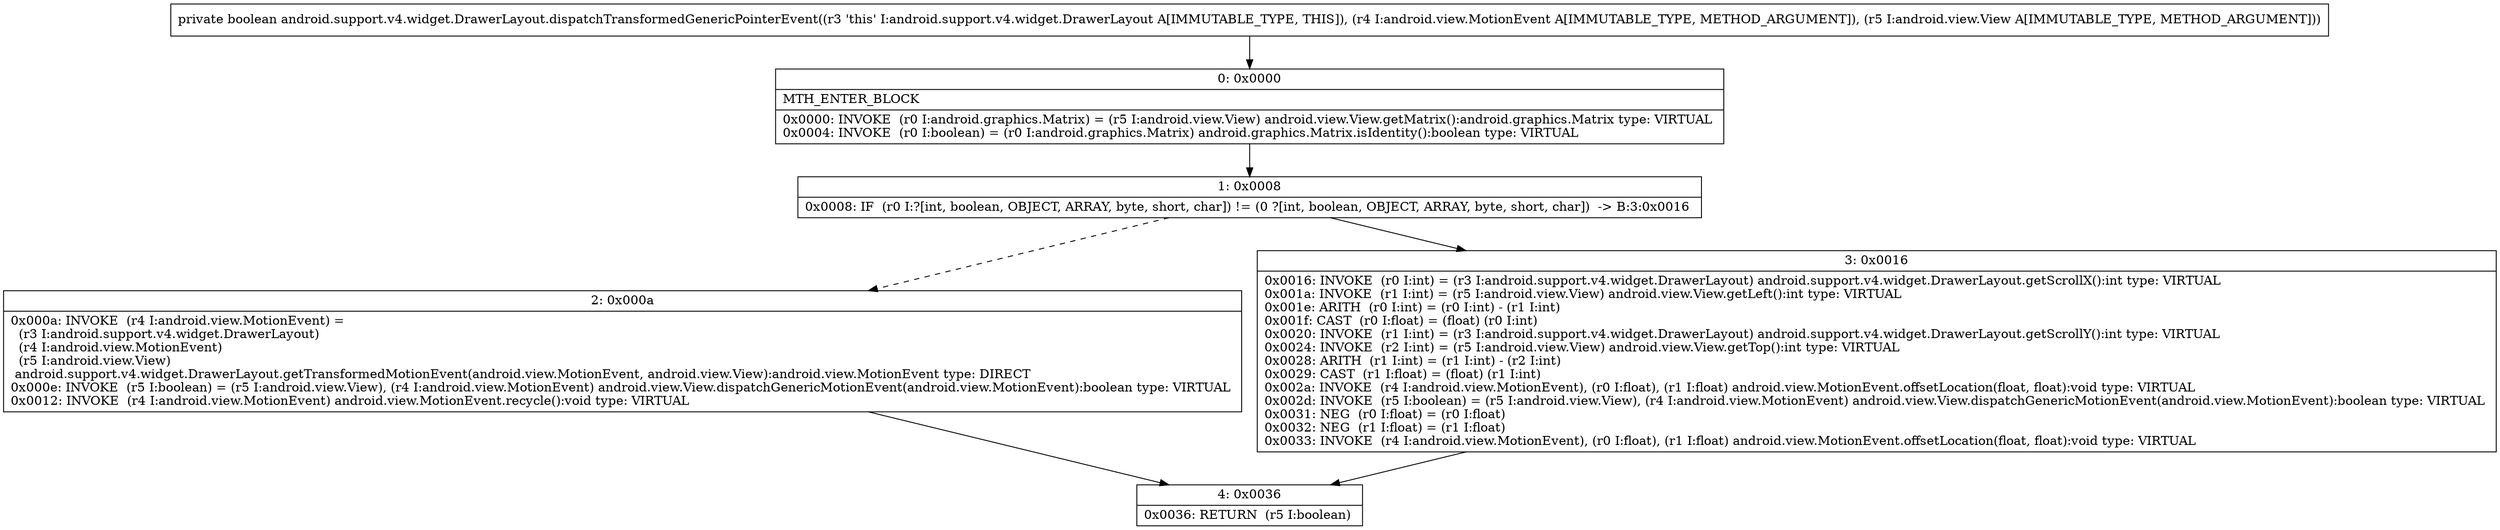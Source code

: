 digraph "CFG forandroid.support.v4.widget.DrawerLayout.dispatchTransformedGenericPointerEvent(Landroid\/view\/MotionEvent;Landroid\/view\/View;)Z" {
Node_0 [shape=record,label="{0\:\ 0x0000|MTH_ENTER_BLOCK\l|0x0000: INVOKE  (r0 I:android.graphics.Matrix) = (r5 I:android.view.View) android.view.View.getMatrix():android.graphics.Matrix type: VIRTUAL \l0x0004: INVOKE  (r0 I:boolean) = (r0 I:android.graphics.Matrix) android.graphics.Matrix.isIdentity():boolean type: VIRTUAL \l}"];
Node_1 [shape=record,label="{1\:\ 0x0008|0x0008: IF  (r0 I:?[int, boolean, OBJECT, ARRAY, byte, short, char]) != (0 ?[int, boolean, OBJECT, ARRAY, byte, short, char])  \-\> B:3:0x0016 \l}"];
Node_2 [shape=record,label="{2\:\ 0x000a|0x000a: INVOKE  (r4 I:android.view.MotionEvent) = \l  (r3 I:android.support.v4.widget.DrawerLayout)\l  (r4 I:android.view.MotionEvent)\l  (r5 I:android.view.View)\l android.support.v4.widget.DrawerLayout.getTransformedMotionEvent(android.view.MotionEvent, android.view.View):android.view.MotionEvent type: DIRECT \l0x000e: INVOKE  (r5 I:boolean) = (r5 I:android.view.View), (r4 I:android.view.MotionEvent) android.view.View.dispatchGenericMotionEvent(android.view.MotionEvent):boolean type: VIRTUAL \l0x0012: INVOKE  (r4 I:android.view.MotionEvent) android.view.MotionEvent.recycle():void type: VIRTUAL \l}"];
Node_3 [shape=record,label="{3\:\ 0x0016|0x0016: INVOKE  (r0 I:int) = (r3 I:android.support.v4.widget.DrawerLayout) android.support.v4.widget.DrawerLayout.getScrollX():int type: VIRTUAL \l0x001a: INVOKE  (r1 I:int) = (r5 I:android.view.View) android.view.View.getLeft():int type: VIRTUAL \l0x001e: ARITH  (r0 I:int) = (r0 I:int) \- (r1 I:int) \l0x001f: CAST  (r0 I:float) = (float) (r0 I:int) \l0x0020: INVOKE  (r1 I:int) = (r3 I:android.support.v4.widget.DrawerLayout) android.support.v4.widget.DrawerLayout.getScrollY():int type: VIRTUAL \l0x0024: INVOKE  (r2 I:int) = (r5 I:android.view.View) android.view.View.getTop():int type: VIRTUAL \l0x0028: ARITH  (r1 I:int) = (r1 I:int) \- (r2 I:int) \l0x0029: CAST  (r1 I:float) = (float) (r1 I:int) \l0x002a: INVOKE  (r4 I:android.view.MotionEvent), (r0 I:float), (r1 I:float) android.view.MotionEvent.offsetLocation(float, float):void type: VIRTUAL \l0x002d: INVOKE  (r5 I:boolean) = (r5 I:android.view.View), (r4 I:android.view.MotionEvent) android.view.View.dispatchGenericMotionEvent(android.view.MotionEvent):boolean type: VIRTUAL \l0x0031: NEG  (r0 I:float) = (r0 I:float) \l0x0032: NEG  (r1 I:float) = (r1 I:float) \l0x0033: INVOKE  (r4 I:android.view.MotionEvent), (r0 I:float), (r1 I:float) android.view.MotionEvent.offsetLocation(float, float):void type: VIRTUAL \l}"];
Node_4 [shape=record,label="{4\:\ 0x0036|0x0036: RETURN  (r5 I:boolean) \l}"];
MethodNode[shape=record,label="{private boolean android.support.v4.widget.DrawerLayout.dispatchTransformedGenericPointerEvent((r3 'this' I:android.support.v4.widget.DrawerLayout A[IMMUTABLE_TYPE, THIS]), (r4 I:android.view.MotionEvent A[IMMUTABLE_TYPE, METHOD_ARGUMENT]), (r5 I:android.view.View A[IMMUTABLE_TYPE, METHOD_ARGUMENT])) }"];
MethodNode -> Node_0;
Node_0 -> Node_1;
Node_1 -> Node_2[style=dashed];
Node_1 -> Node_3;
Node_2 -> Node_4;
Node_3 -> Node_4;
}

